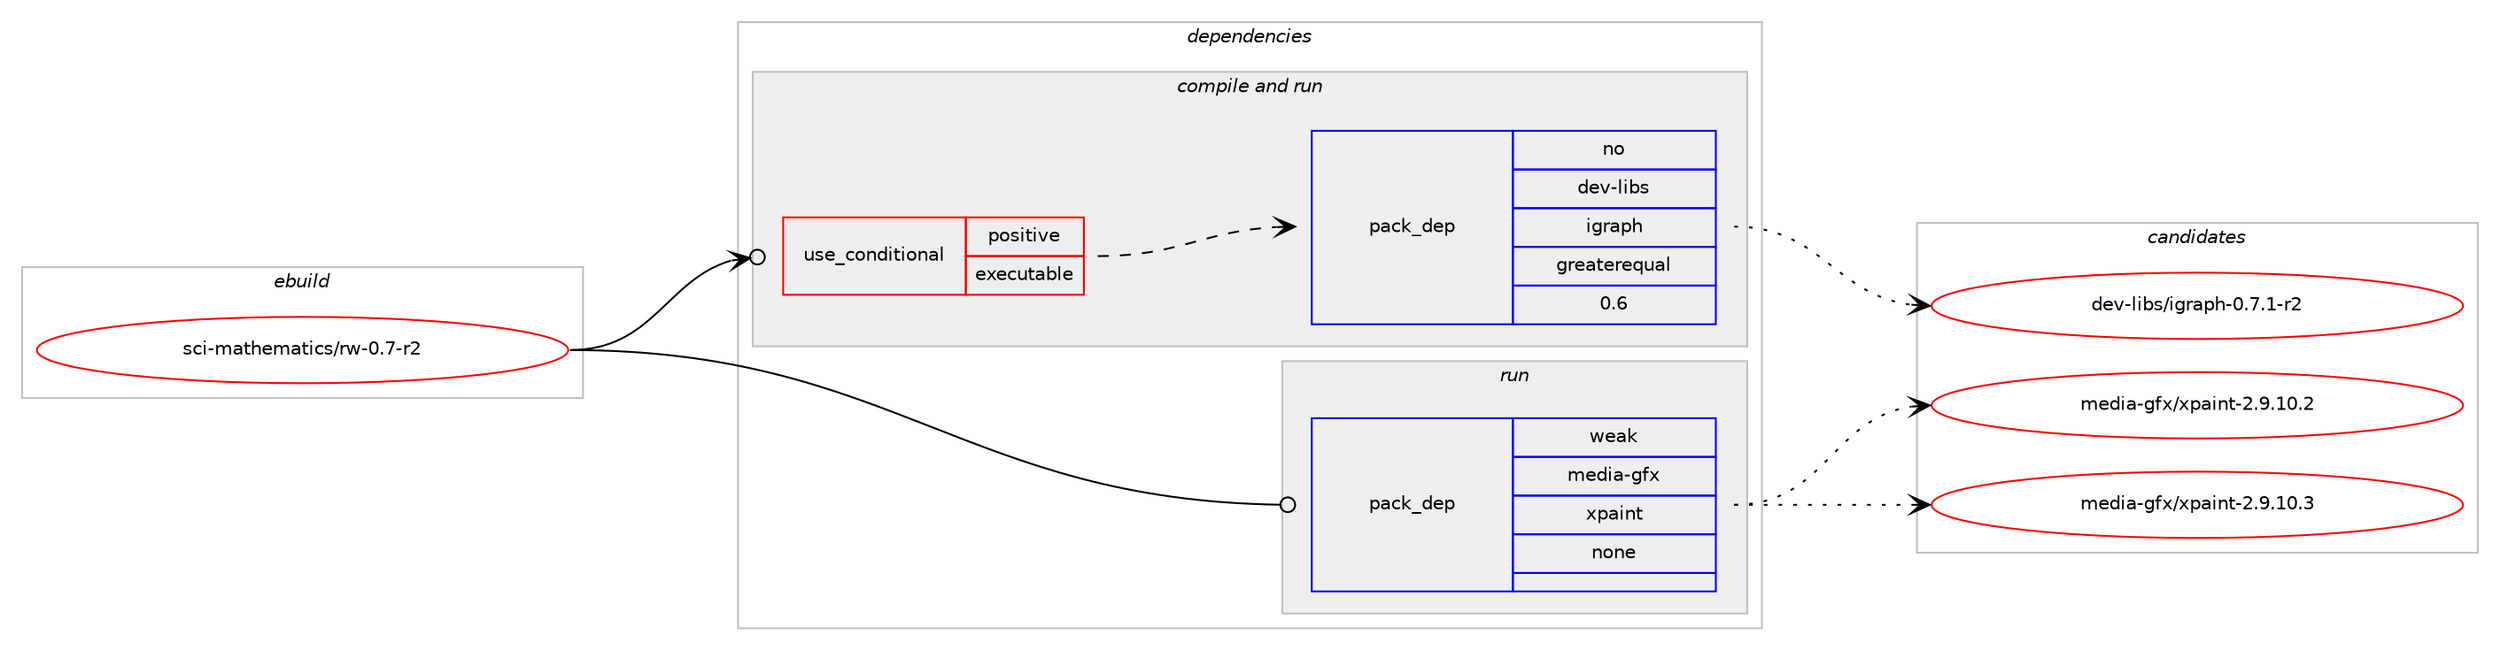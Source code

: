 digraph prolog {

# *************
# Graph options
# *************

newrank=true;
concentrate=true;
compound=true;
graph [rankdir=LR,fontname=Helvetica,fontsize=10,ranksep=1.5];#, ranksep=2.5, nodesep=0.2];
edge  [arrowhead=vee];
node  [fontname=Helvetica,fontsize=10];

# **********
# The ebuild
# **********

subgraph cluster_leftcol {
color=gray;
rank=same;
label=<<i>ebuild</i>>;
id [label="sci-mathematics/rw-0.7-r2", color=red, width=4, href="../sci-mathematics/rw-0.7-r2.svg"];
}

# ****************
# The dependencies
# ****************

subgraph cluster_midcol {
color=gray;
label=<<i>dependencies</i>>;
subgraph cluster_compile {
fillcolor="#eeeeee";
style=filled;
label=<<i>compile</i>>;
}
subgraph cluster_compileandrun {
fillcolor="#eeeeee";
style=filled;
label=<<i>compile and run</i>>;
subgraph cond111713 {
dependency456863 [label=<<TABLE BORDER="0" CELLBORDER="1" CELLSPACING="0" CELLPADDING="4"><TR><TD ROWSPAN="3" CELLPADDING="10">use_conditional</TD></TR><TR><TD>positive</TD></TR><TR><TD>executable</TD></TR></TABLE>>, shape=none, color=red];
subgraph pack337158 {
dependency456864 [label=<<TABLE BORDER="0" CELLBORDER="1" CELLSPACING="0" CELLPADDING="4" WIDTH="220"><TR><TD ROWSPAN="6" CELLPADDING="30">pack_dep</TD></TR><TR><TD WIDTH="110">no</TD></TR><TR><TD>dev-libs</TD></TR><TR><TD>igraph</TD></TR><TR><TD>greaterequal</TD></TR><TR><TD>0.6</TD></TR></TABLE>>, shape=none, color=blue];
}
dependency456863:e -> dependency456864:w [weight=20,style="dashed",arrowhead="vee"];
}
id:e -> dependency456863:w [weight=20,style="solid",arrowhead="odotvee"];
}
subgraph cluster_run {
fillcolor="#eeeeee";
style=filled;
label=<<i>run</i>>;
subgraph pack337159 {
dependency456865 [label=<<TABLE BORDER="0" CELLBORDER="1" CELLSPACING="0" CELLPADDING="4" WIDTH="220"><TR><TD ROWSPAN="6" CELLPADDING="30">pack_dep</TD></TR><TR><TD WIDTH="110">weak</TD></TR><TR><TD>media-gfx</TD></TR><TR><TD>xpaint</TD></TR><TR><TD>none</TD></TR><TR><TD></TD></TR></TABLE>>, shape=none, color=blue];
}
id:e -> dependency456865:w [weight=20,style="solid",arrowhead="odot"];
}
}

# **************
# The candidates
# **************

subgraph cluster_choices {
rank=same;
color=gray;
label=<<i>candidates</i>>;

subgraph choice337158 {
color=black;
nodesep=1;
choice100101118451081059811547105103114971121044548465546494511450 [label="dev-libs/igraph-0.7.1-r2", color=red, width=4,href="../dev-libs/igraph-0.7.1-r2.svg"];
dependency456864:e -> choice100101118451081059811547105103114971121044548465546494511450:w [style=dotted,weight="100"];
}
subgraph choice337159 {
color=black;
nodesep=1;
choice10910110010597451031021204712011297105110116455046574649484650 [label="media-gfx/xpaint-2.9.10.2", color=red, width=4,href="../media-gfx/xpaint-2.9.10.2.svg"];
choice10910110010597451031021204712011297105110116455046574649484651 [label="media-gfx/xpaint-2.9.10.3", color=red, width=4,href="../media-gfx/xpaint-2.9.10.3.svg"];
dependency456865:e -> choice10910110010597451031021204712011297105110116455046574649484650:w [style=dotted,weight="100"];
dependency456865:e -> choice10910110010597451031021204712011297105110116455046574649484651:w [style=dotted,weight="100"];
}
}

}
